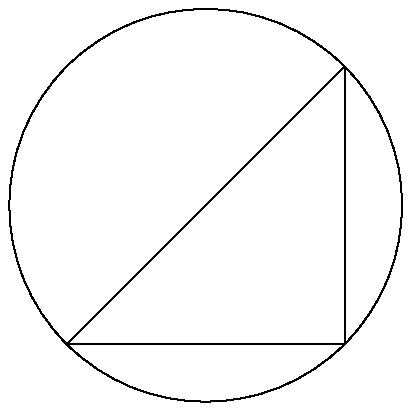 beginfig(1)
u=100;
draw (u,u)--(2u,u)--(2u,2u)..cycle;
draw (u,u)..(2u,u)..(2u,2u)..(u,2u)..cycle;
endfig;
end. 

